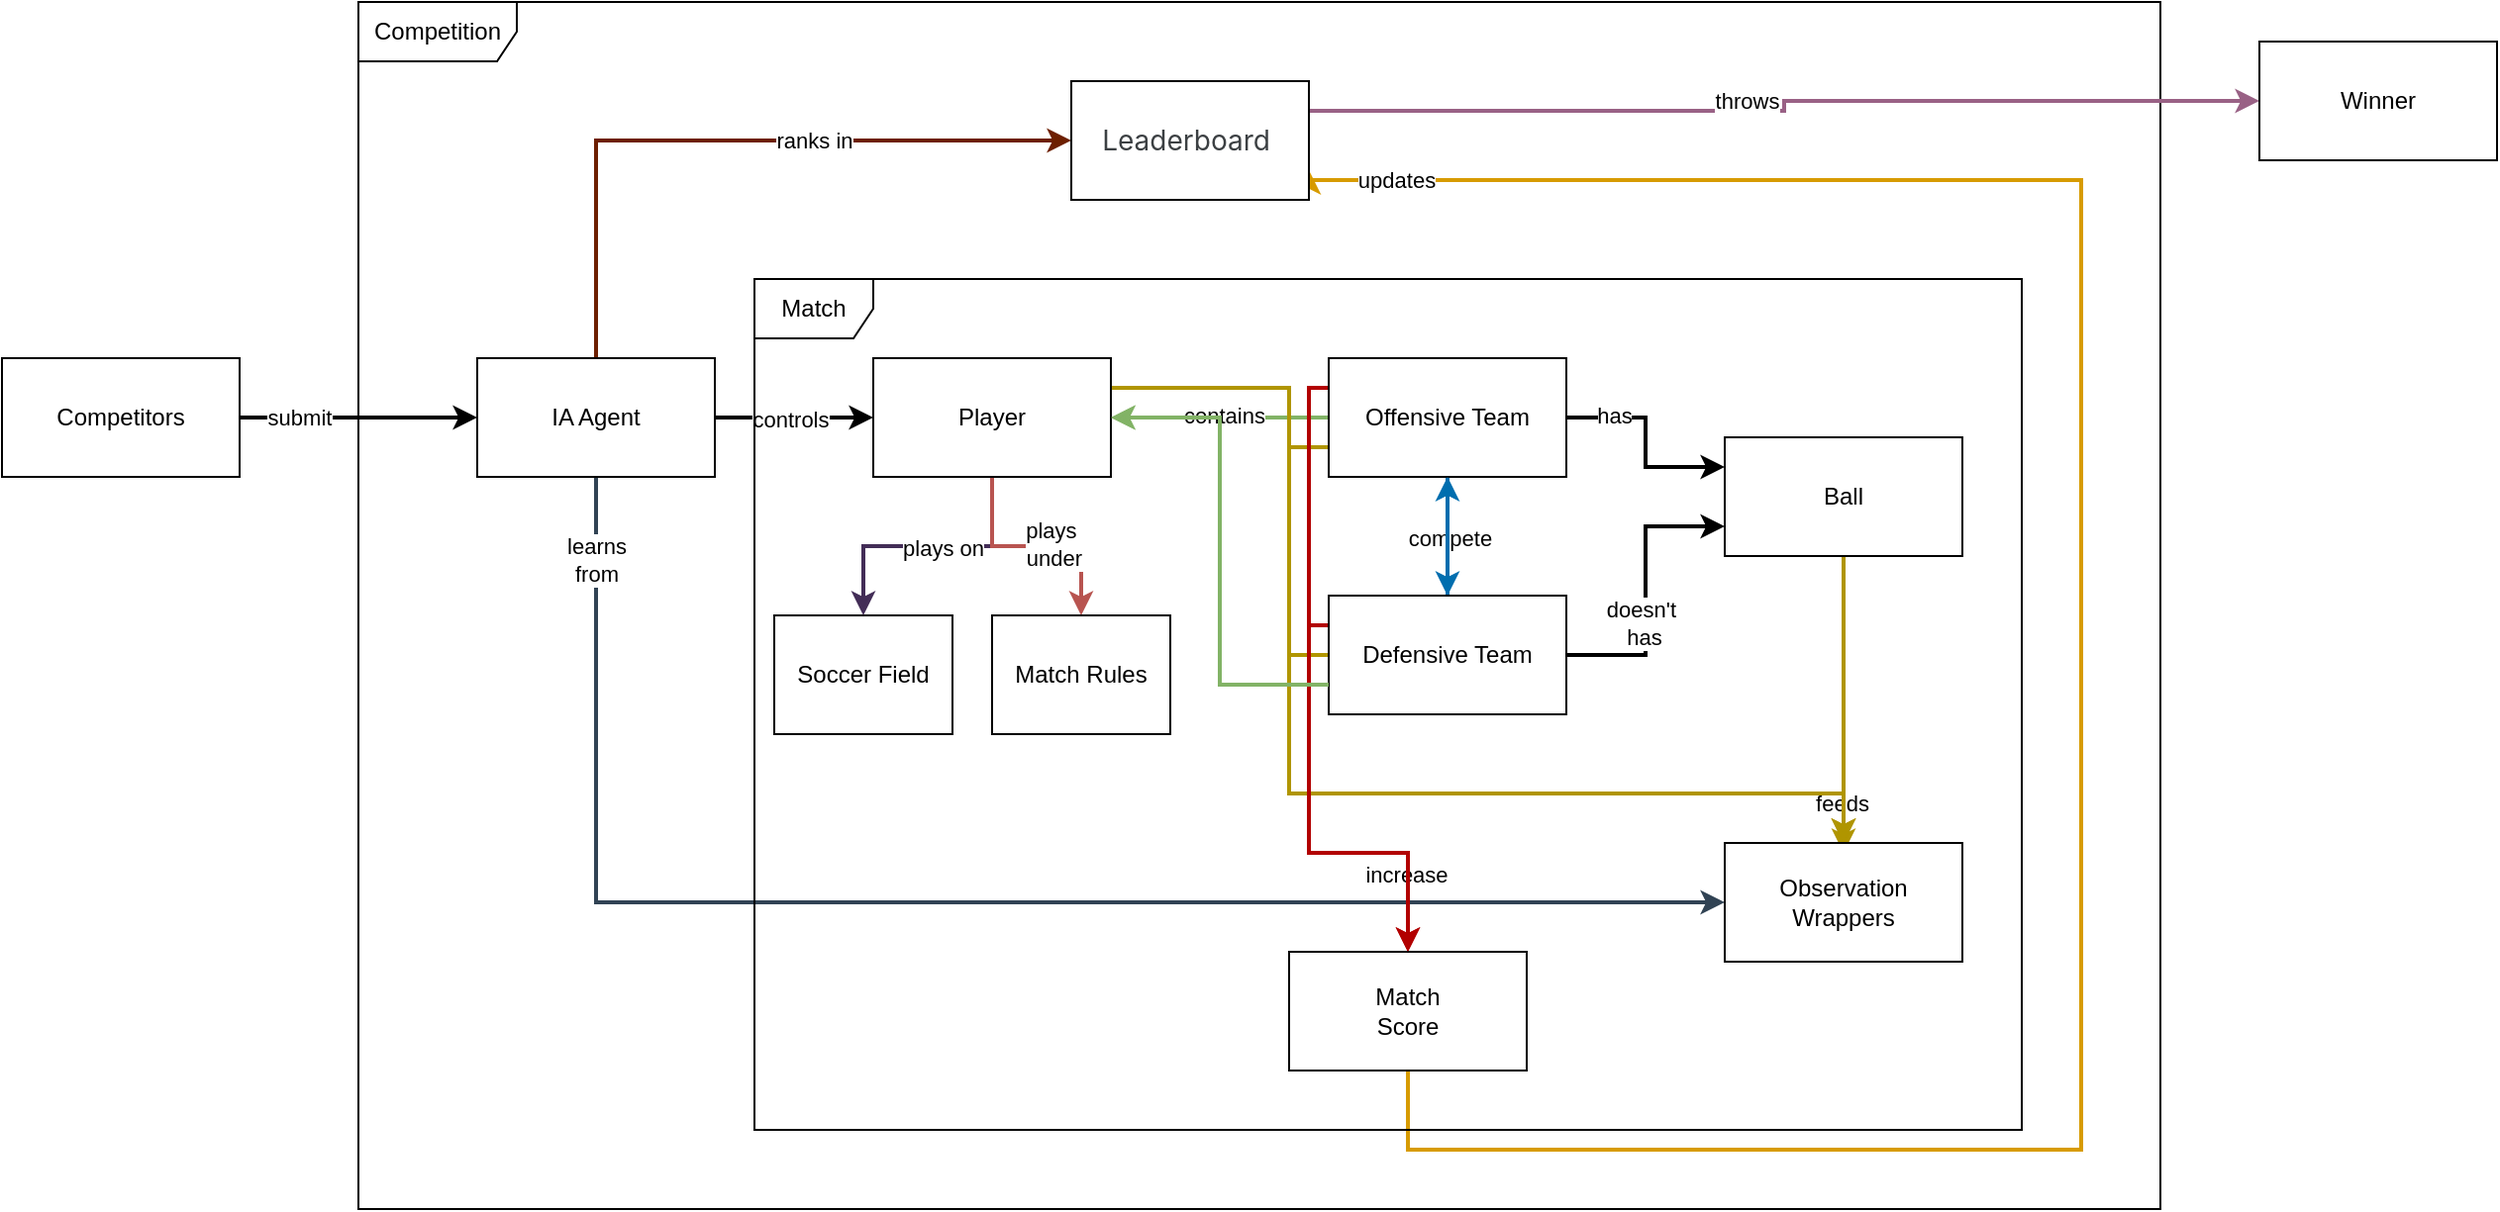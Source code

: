 <mxfile version="26.2.6">
  <diagram name="Página-1" id="qi0doSaDhIfGZ42Fe9DO">
    <mxGraphModel dx="1907" dy="547" grid="1" gridSize="10" guides="1" tooltips="1" connect="1" arrows="1" fold="1" page="1" pageScale="1" pageWidth="827" pageHeight="1169" math="0" shadow="0">
      <root>
        <mxCell id="0" />
        <mxCell id="1" parent="0" />
        <mxCell id="3v2fFaVHqGeE8LLwmJP1-12" style="edgeStyle=orthogonalEdgeStyle;rounded=0;orthogonalLoop=1;jettySize=auto;html=1;exitX=1;exitY=0.5;exitDx=0;exitDy=0;entryX=0;entryY=0.5;entryDx=0;entryDy=0;strokeWidth=2;" edge="1" parent="1" source="3v2fFaVHqGeE8LLwmJP1-7" target="3v2fFaVHqGeE8LLwmJP1-6">
          <mxGeometry relative="1" as="geometry" />
        </mxCell>
        <mxCell id="3v2fFaVHqGeE8LLwmJP1-13" value="controls" style="edgeLabel;html=1;align=center;verticalAlign=middle;resizable=0;points=[];" vertex="1" connectable="0" parent="3v2fFaVHqGeE8LLwmJP1-12">
          <mxGeometry x="-0.054" y="-1" relative="1" as="geometry">
            <mxPoint as="offset" />
          </mxGeometry>
        </mxCell>
        <mxCell id="3v2fFaVHqGeE8LLwmJP1-40" style="edgeStyle=orthogonalEdgeStyle;rounded=0;orthogonalLoop=1;jettySize=auto;html=1;entryX=0;entryY=0.5;entryDx=0;entryDy=0;strokeWidth=2;fillColor=#647687;strokeColor=#314354;" edge="1" parent="1" source="3v2fFaVHqGeE8LLwmJP1-7" target="3v2fFaVHqGeE8LLwmJP1-9">
          <mxGeometry relative="1" as="geometry">
            <Array as="points">
              <mxPoint x="230" y="615" />
            </Array>
          </mxGeometry>
        </mxCell>
        <mxCell id="3v2fFaVHqGeE8LLwmJP1-42" value="learns&lt;br&gt;from" style="edgeLabel;html=1;align=center;verticalAlign=middle;resizable=0;points=[];" vertex="1" connectable="0" parent="3v2fFaVHqGeE8LLwmJP1-40">
          <mxGeometry x="-0.924" y="-1" relative="1" as="geometry">
            <mxPoint x="1" y="12" as="offset" />
          </mxGeometry>
        </mxCell>
        <mxCell id="3v2fFaVHqGeE8LLwmJP1-62" style="edgeStyle=orthogonalEdgeStyle;rounded=0;orthogonalLoop=1;jettySize=auto;html=1;exitX=0.5;exitY=0;exitDx=0;exitDy=0;entryX=0;entryY=0.5;entryDx=0;entryDy=0;strokeWidth=2;fillColor=#a0522d;strokeColor=#6D1F00;" edge="1" parent="1" source="3v2fFaVHqGeE8LLwmJP1-7" target="3v2fFaVHqGeE8LLwmJP1-59">
          <mxGeometry relative="1" as="geometry" />
        </mxCell>
        <mxCell id="3v2fFaVHqGeE8LLwmJP1-63" value="ranks in" style="edgeLabel;html=1;align=center;verticalAlign=middle;resizable=0;points=[];" vertex="1" connectable="0" parent="3v2fFaVHqGeE8LLwmJP1-62">
          <mxGeometry x="0.056" relative="1" as="geometry">
            <mxPoint x="35" as="offset" />
          </mxGeometry>
        </mxCell>
        <mxCell id="3v2fFaVHqGeE8LLwmJP1-7" value="IA Agent" style="rounded=0;whiteSpace=wrap;html=1;" vertex="1" parent="1">
          <mxGeometry x="170" y="340" width="120" height="60" as="geometry" />
        </mxCell>
        <mxCell id="3v2fFaVHqGeE8LLwmJP1-17" style="edgeStyle=orthogonalEdgeStyle;rounded=0;orthogonalLoop=1;jettySize=auto;html=1;exitX=0;exitY=0.5;exitDx=0;exitDy=0;entryX=1;entryY=0.5;entryDx=0;entryDy=0;fillColor=#d5e8d4;strokeColor=#82b366;strokeWidth=2;" edge="1" parent="1" source="3v2fFaVHqGeE8LLwmJP1-15" target="3v2fFaVHqGeE8LLwmJP1-6">
          <mxGeometry relative="1" as="geometry">
            <Array as="points">
              <mxPoint x="550" y="370" />
              <mxPoint x="550" y="370" />
            </Array>
          </mxGeometry>
        </mxCell>
        <mxCell id="3v2fFaVHqGeE8LLwmJP1-36" value="contains" style="edgeLabel;html=1;align=center;verticalAlign=middle;resizable=0;points=[];" vertex="1" connectable="0" parent="3v2fFaVHqGeE8LLwmJP1-17">
          <mxGeometry x="-0.025" y="-1" relative="1" as="geometry">
            <mxPoint as="offset" />
          </mxGeometry>
        </mxCell>
        <mxCell id="3v2fFaVHqGeE8LLwmJP1-20" style="edgeStyle=orthogonalEdgeStyle;rounded=0;orthogonalLoop=1;jettySize=auto;html=1;entryX=0;entryY=0.25;entryDx=0;entryDy=0;strokeWidth=2;" edge="1" parent="1" source="3v2fFaVHqGeE8LLwmJP1-15" target="3v2fFaVHqGeE8LLwmJP1-5">
          <mxGeometry relative="1" as="geometry" />
        </mxCell>
        <mxCell id="3v2fFaVHqGeE8LLwmJP1-23" value="has" style="edgeLabel;html=1;align=center;verticalAlign=middle;resizable=0;points=[];" vertex="1" connectable="0" parent="3v2fFaVHqGeE8LLwmJP1-20">
          <mxGeometry x="-0.553" y="1" relative="1" as="geometry">
            <mxPoint as="offset" />
          </mxGeometry>
        </mxCell>
        <mxCell id="3v2fFaVHqGeE8LLwmJP1-43" style="edgeStyle=orthogonalEdgeStyle;rounded=0;orthogonalLoop=1;jettySize=auto;html=1;exitX=0.5;exitY=1;exitDx=0;exitDy=0;entryX=0.5;entryY=0;entryDx=0;entryDy=0;strokeWidth=2;fillColor=#1ba1e2;strokeColor=#006EAF;" edge="1" parent="1" source="3v2fFaVHqGeE8LLwmJP1-15" target="3v2fFaVHqGeE8LLwmJP1-16">
          <mxGeometry relative="1" as="geometry" />
        </mxCell>
        <mxCell id="3v2fFaVHqGeE8LLwmJP1-45" value="compete" style="edgeLabel;html=1;align=center;verticalAlign=middle;resizable=0;points=[];" vertex="1" connectable="0" parent="3v2fFaVHqGeE8LLwmJP1-43">
          <mxGeometry x="0.022" y="1" relative="1" as="geometry">
            <mxPoint as="offset" />
          </mxGeometry>
        </mxCell>
        <mxCell id="3v2fFaVHqGeE8LLwmJP1-46" style="edgeStyle=orthogonalEdgeStyle;rounded=0;orthogonalLoop=1;jettySize=auto;html=1;exitX=0;exitY=0.75;exitDx=0;exitDy=0;entryX=0.5;entryY=0;entryDx=0;entryDy=0;strokeWidth=2;fillColor=#e3c800;strokeColor=#B09500;" edge="1" parent="1" source="3v2fFaVHqGeE8LLwmJP1-15" target="3v2fFaVHqGeE8LLwmJP1-9">
          <mxGeometry relative="1" as="geometry">
            <Array as="points">
              <mxPoint x="580" y="385" />
              <mxPoint x="580" y="560" />
              <mxPoint x="860" y="560" />
            </Array>
          </mxGeometry>
        </mxCell>
        <mxCell id="3v2fFaVHqGeE8LLwmJP1-51" style="edgeStyle=orthogonalEdgeStyle;rounded=0;orthogonalLoop=1;jettySize=auto;html=1;exitX=0;exitY=0.25;exitDx=0;exitDy=0;entryX=0.5;entryY=0;entryDx=0;entryDy=0;strokeWidth=2;fillColor=#e51400;strokeColor=#B20000;" edge="1" parent="1" source="3v2fFaVHqGeE8LLwmJP1-15" target="3v2fFaVHqGeE8LLwmJP1-27">
          <mxGeometry relative="1" as="geometry">
            <Array as="points">
              <mxPoint x="590" y="355" />
              <mxPoint x="590" y="590" />
              <mxPoint x="640" y="590" />
            </Array>
          </mxGeometry>
        </mxCell>
        <mxCell id="3v2fFaVHqGeE8LLwmJP1-53" value="increase" style="edgeLabel;html=1;align=center;verticalAlign=middle;resizable=0;points=[];" vertex="1" connectable="0" parent="3v2fFaVHqGeE8LLwmJP1-51">
          <mxGeometry x="0.77" y="-1" relative="1" as="geometry">
            <mxPoint as="offset" />
          </mxGeometry>
        </mxCell>
        <mxCell id="3v2fFaVHqGeE8LLwmJP1-15" value="Offensive Team" style="rounded=0;whiteSpace=wrap;html=1;" vertex="1" parent="1">
          <mxGeometry x="600" y="340" width="120" height="60" as="geometry" />
        </mxCell>
        <mxCell id="3v2fFaVHqGeE8LLwmJP1-22" style="edgeStyle=orthogonalEdgeStyle;rounded=0;orthogonalLoop=1;jettySize=auto;html=1;exitX=1;exitY=0.5;exitDx=0;exitDy=0;entryX=0;entryY=0.75;entryDx=0;entryDy=0;strokeWidth=2;" edge="1" parent="1" source="3v2fFaVHqGeE8LLwmJP1-16" target="3v2fFaVHqGeE8LLwmJP1-5">
          <mxGeometry relative="1" as="geometry" />
        </mxCell>
        <mxCell id="3v2fFaVHqGeE8LLwmJP1-24" value="doesn&#39;t&amp;nbsp;&lt;br&gt;has" style="edgeLabel;html=1;align=center;verticalAlign=middle;resizable=0;points=[];" vertex="1" connectable="0" parent="3v2fFaVHqGeE8LLwmJP1-22">
          <mxGeometry x="-0.292" y="1" relative="1" as="geometry">
            <mxPoint y="-5" as="offset" />
          </mxGeometry>
        </mxCell>
        <mxCell id="3v2fFaVHqGeE8LLwmJP1-39" style="edgeStyle=orthogonalEdgeStyle;rounded=0;orthogonalLoop=1;jettySize=auto;html=1;exitX=0.5;exitY=1;exitDx=0;exitDy=0;entryX=0.5;entryY=0.083;entryDx=0;entryDy=0;entryPerimeter=0;strokeWidth=2;fillColor=#e3c800;strokeColor=#B09500;" edge="1" parent="1" source="3v2fFaVHqGeE8LLwmJP1-5" target="3v2fFaVHqGeE8LLwmJP1-9">
          <mxGeometry relative="1" as="geometry" />
        </mxCell>
        <mxCell id="3v2fFaVHqGeE8LLwmJP1-48" value="feeds" style="edgeLabel;html=1;align=center;verticalAlign=middle;resizable=0;points=[];" vertex="1" connectable="0" parent="3v2fFaVHqGeE8LLwmJP1-39">
          <mxGeometry x="0.66" y="-1" relative="1" as="geometry">
            <mxPoint as="offset" />
          </mxGeometry>
        </mxCell>
        <mxCell id="3v2fFaVHqGeE8LLwmJP1-5" value="Ball" style="rounded=0;whiteSpace=wrap;html=1;" vertex="1" parent="1">
          <mxGeometry x="800" y="380" width="120" height="60" as="geometry" />
        </mxCell>
        <mxCell id="3v2fFaVHqGeE8LLwmJP1-60" style="edgeStyle=orthogonalEdgeStyle;rounded=0;orthogonalLoop=1;jettySize=auto;html=1;entryX=0;entryY=0.5;entryDx=0;entryDy=0;strokeWidth=2;" edge="1" parent="1" source="3v2fFaVHqGeE8LLwmJP1-55" target="3v2fFaVHqGeE8LLwmJP1-7">
          <mxGeometry relative="1" as="geometry" />
        </mxCell>
        <mxCell id="3v2fFaVHqGeE8LLwmJP1-61" value="submit" style="edgeLabel;html=1;align=center;verticalAlign=middle;resizable=0;points=[];" vertex="1" connectable="0" parent="3v2fFaVHqGeE8LLwmJP1-60">
          <mxGeometry x="-0.252" relative="1" as="geometry">
            <mxPoint x="-15" as="offset" />
          </mxGeometry>
        </mxCell>
        <mxCell id="3v2fFaVHqGeE8LLwmJP1-55" value="Competitors" style="rounded=0;whiteSpace=wrap;html=1;" vertex="1" parent="1">
          <mxGeometry x="-70" y="340" width="120" height="60" as="geometry" />
        </mxCell>
        <mxCell id="3v2fFaVHqGeE8LLwmJP1-57" value="Competition" style="shape=umlFrame;whiteSpace=wrap;html=1;pointerEvents=0;width=80;height=30;" vertex="1" parent="1">
          <mxGeometry x="110" y="160" width="910" height="610" as="geometry" />
        </mxCell>
        <mxCell id="3v2fFaVHqGeE8LLwmJP1-4" value="Soccer Field" style="rounded=0;whiteSpace=wrap;html=1;" vertex="1" parent="1">
          <mxGeometry x="320" y="470" width="90" height="60" as="geometry" />
        </mxCell>
        <mxCell id="3v2fFaVHqGeE8LLwmJP1-49" style="edgeStyle=orthogonalEdgeStyle;rounded=0;orthogonalLoop=1;jettySize=auto;html=1;strokeWidth=2;fillColor=#76608a;strokeColor=#432D57;" edge="1" parent="1" source="3v2fFaVHqGeE8LLwmJP1-6" target="3v2fFaVHqGeE8LLwmJP1-4">
          <mxGeometry relative="1" as="geometry" />
        </mxCell>
        <mxCell id="3v2fFaVHqGeE8LLwmJP1-50" value="plays on" style="edgeLabel;html=1;align=center;verticalAlign=middle;resizable=0;points=[];" vertex="1" connectable="0" parent="3v2fFaVHqGeE8LLwmJP1-49">
          <mxGeometry x="-0.11" y="1" relative="1" as="geometry">
            <mxPoint as="offset" />
          </mxGeometry>
        </mxCell>
        <mxCell id="3v2fFaVHqGeE8LLwmJP1-56" style="edgeStyle=orthogonalEdgeStyle;rounded=0;orthogonalLoop=1;jettySize=auto;html=1;exitX=1;exitY=0.25;exitDx=0;exitDy=0;entryX=0.5;entryY=0;entryDx=0;entryDy=0;strokeWidth=2;fillColor=#e3c800;strokeColor=#B09500;" edge="1" parent="1" source="3v2fFaVHqGeE8LLwmJP1-6" target="3v2fFaVHqGeE8LLwmJP1-9">
          <mxGeometry relative="1" as="geometry">
            <Array as="points">
              <mxPoint x="580" y="355" />
              <mxPoint x="580" y="560" />
              <mxPoint x="860" y="560" />
            </Array>
          </mxGeometry>
        </mxCell>
        <mxCell id="3v2fFaVHqGeE8LLwmJP1-67" style="edgeStyle=orthogonalEdgeStyle;rounded=0;orthogonalLoop=1;jettySize=auto;html=1;entryX=0.5;entryY=0;entryDx=0;entryDy=0;strokeWidth=2;fillColor=#f8cecc;gradientColor=#ea6b66;strokeColor=#b85450;" edge="1" parent="1" source="3v2fFaVHqGeE8LLwmJP1-6" target="3v2fFaVHqGeE8LLwmJP1-66">
          <mxGeometry relative="1" as="geometry" />
        </mxCell>
        <mxCell id="3v2fFaVHqGeE8LLwmJP1-68" value="plays&amp;nbsp;&lt;br&gt;under" style="edgeLabel;html=1;align=center;verticalAlign=middle;resizable=0;points=[];" vertex="1" connectable="0" parent="3v2fFaVHqGeE8LLwmJP1-67">
          <mxGeometry x="-0.033" y="1" relative="1" as="geometry">
            <mxPoint x="10" as="offset" />
          </mxGeometry>
        </mxCell>
        <mxCell id="3v2fFaVHqGeE8LLwmJP1-6" value="Player" style="rounded=0;whiteSpace=wrap;html=1;" vertex="1" parent="1">
          <mxGeometry x="370" y="340" width="120" height="60" as="geometry" />
        </mxCell>
        <mxCell id="3v2fFaVHqGeE8LLwmJP1-64" style="edgeStyle=orthogonalEdgeStyle;rounded=0;orthogonalLoop=1;jettySize=auto;html=1;entryX=1;entryY=0.75;entryDx=0;entryDy=0;strokeWidth=2;fillColor=#ffcd28;gradientColor=#ffa500;strokeColor=#d79b00;" edge="1" parent="1" source="3v2fFaVHqGeE8LLwmJP1-27" target="3v2fFaVHqGeE8LLwmJP1-59">
          <mxGeometry relative="1" as="geometry">
            <Array as="points">
              <mxPoint x="640" y="740" />
              <mxPoint x="980" y="740" />
              <mxPoint x="980" y="250" />
              <mxPoint x="590" y="250" />
            </Array>
          </mxGeometry>
        </mxCell>
        <mxCell id="3v2fFaVHqGeE8LLwmJP1-65" value="updates" style="edgeLabel;html=1;align=center;verticalAlign=middle;resizable=0;points=[];" vertex="1" connectable="0" parent="3v2fFaVHqGeE8LLwmJP1-64">
          <mxGeometry x="0.896" y="3" relative="1" as="geometry">
            <mxPoint x="-17" y="-3" as="offset" />
          </mxGeometry>
        </mxCell>
        <mxCell id="3v2fFaVHqGeE8LLwmJP1-27" value="Match&lt;br&gt;Score" style="rounded=0;whiteSpace=wrap;html=1;" vertex="1" parent="1">
          <mxGeometry x="580" y="640" width="120" height="60" as="geometry" />
        </mxCell>
        <mxCell id="3v2fFaVHqGeE8LLwmJP1-44" style="edgeStyle=orthogonalEdgeStyle;rounded=0;orthogonalLoop=1;jettySize=auto;html=1;exitX=0.5;exitY=0;exitDx=0;exitDy=0;strokeWidth=2;fillColor=#1ba1e2;strokeColor=#006EAF;" edge="1" parent="1" source="3v2fFaVHqGeE8LLwmJP1-16">
          <mxGeometry relative="1" as="geometry">
            <mxPoint x="660" y="400" as="targetPoint" />
          </mxGeometry>
        </mxCell>
        <mxCell id="3v2fFaVHqGeE8LLwmJP1-47" style="edgeStyle=orthogonalEdgeStyle;rounded=0;orthogonalLoop=1;jettySize=auto;html=1;exitX=0;exitY=0.5;exitDx=0;exitDy=0;entryX=0.5;entryY=0;entryDx=0;entryDy=0;strokeWidth=2;fillColor=#e3c800;strokeColor=#B09500;" edge="1" parent="1" source="3v2fFaVHqGeE8LLwmJP1-16" target="3v2fFaVHqGeE8LLwmJP1-9">
          <mxGeometry relative="1" as="geometry">
            <mxPoint x="860" y="590" as="targetPoint" />
            <Array as="points">
              <mxPoint x="580" y="490" />
              <mxPoint x="580" y="560" />
              <mxPoint x="860" y="560" />
            </Array>
          </mxGeometry>
        </mxCell>
        <mxCell id="3v2fFaVHqGeE8LLwmJP1-52" style="edgeStyle=orthogonalEdgeStyle;rounded=0;orthogonalLoop=1;jettySize=auto;html=1;exitX=0;exitY=0.25;exitDx=0;exitDy=0;entryX=0.5;entryY=0;entryDx=0;entryDy=0;strokeWidth=2;fillColor=#e51400;strokeColor=#B20000;" edge="1" parent="1" source="3v2fFaVHqGeE8LLwmJP1-16" target="3v2fFaVHqGeE8LLwmJP1-27">
          <mxGeometry relative="1" as="geometry">
            <Array as="points">
              <mxPoint x="590" y="475" />
              <mxPoint x="590" y="590" />
              <mxPoint x="640" y="590" />
            </Array>
          </mxGeometry>
        </mxCell>
        <mxCell id="3v2fFaVHqGeE8LLwmJP1-16" value="Defensive Team" style="rounded=0;whiteSpace=wrap;html=1;" vertex="1" parent="1">
          <mxGeometry x="600" y="460" width="120" height="60" as="geometry" />
        </mxCell>
        <mxCell id="3v2fFaVHqGeE8LLwmJP1-18" style="edgeStyle=orthogonalEdgeStyle;rounded=0;orthogonalLoop=1;jettySize=auto;html=1;entryX=1;entryY=0.5;entryDx=0;entryDy=0;fillColor=#d5e8d4;strokeColor=#82b366;strokeWidth=2;exitX=0;exitY=0.75;exitDx=0;exitDy=0;" edge="1" parent="1" source="3v2fFaVHqGeE8LLwmJP1-16" target="3v2fFaVHqGeE8LLwmJP1-6">
          <mxGeometry relative="1" as="geometry" />
        </mxCell>
        <mxCell id="3v2fFaVHqGeE8LLwmJP1-9" value="Observation Wrappers" style="rounded=0;whiteSpace=wrap;html=1;" vertex="1" parent="1">
          <mxGeometry x="800" y="585" width="120" height="60" as="geometry" />
        </mxCell>
        <mxCell id="3v2fFaVHqGeE8LLwmJP1-58" value="Match" style="shape=umlFrame;whiteSpace=wrap;html=1;pointerEvents=0;" vertex="1" parent="1">
          <mxGeometry x="310" y="300" width="640" height="430" as="geometry" />
        </mxCell>
        <mxCell id="3v2fFaVHqGeE8LLwmJP1-69" style="edgeStyle=orthogonalEdgeStyle;rounded=0;orthogonalLoop=1;jettySize=auto;html=1;exitX=1;exitY=0.25;exitDx=0;exitDy=0;fillColor=#e6d0de;gradientColor=#d5739d;strokeColor=#996185;strokeWidth=2;" edge="1" parent="1" source="3v2fFaVHqGeE8LLwmJP1-59" target="3v2fFaVHqGeE8LLwmJP1-72">
          <mxGeometry relative="1" as="geometry">
            <mxPoint x="1070" y="215" as="targetPoint" />
          </mxGeometry>
        </mxCell>
        <mxCell id="3v2fFaVHqGeE8LLwmJP1-71" value="throws" style="edgeLabel;html=1;align=center;verticalAlign=middle;resizable=0;points=[];" vertex="1" connectable="0" parent="3v2fFaVHqGeE8LLwmJP1-69">
          <mxGeometry x="0.671" relative="1" as="geometry">
            <mxPoint x="-179" as="offset" />
          </mxGeometry>
        </mxCell>
        <mxCell id="3v2fFaVHqGeE8LLwmJP1-59" value="&lt;span style=&quot;color: rgb(60, 64, 67); font-family: Inter, sans-serif; font-size: 14px; text-align: start; background-color: rgb(255, 255, 255);&quot;&gt;Leaderboard&amp;nbsp;&lt;/span&gt;" style="rounded=0;whiteSpace=wrap;html=1;" vertex="1" parent="1">
          <mxGeometry x="470" y="200" width="120" height="60" as="geometry" />
        </mxCell>
        <mxCell id="3v2fFaVHqGeE8LLwmJP1-66" value="Match Rules" style="rounded=0;whiteSpace=wrap;html=1;" vertex="1" parent="1">
          <mxGeometry x="430" y="470" width="90" height="60" as="geometry" />
        </mxCell>
        <mxCell id="3v2fFaVHqGeE8LLwmJP1-72" value="Winner" style="rounded=0;whiteSpace=wrap;html=1;" vertex="1" parent="1">
          <mxGeometry x="1070" y="180" width="120" height="60" as="geometry" />
        </mxCell>
      </root>
    </mxGraphModel>
  </diagram>
</mxfile>
